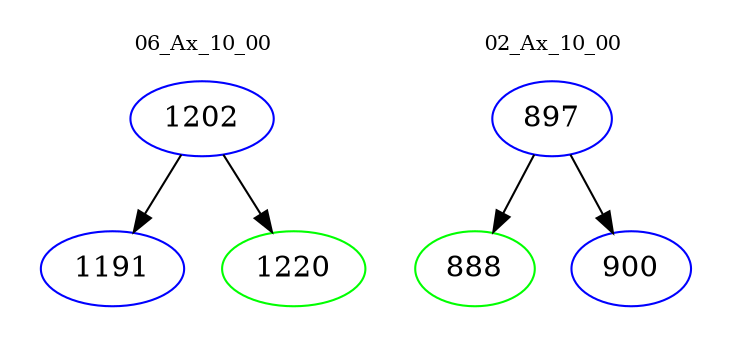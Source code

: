 digraph{
subgraph cluster_0 {
color = white
label = "06_Ax_10_00";
fontsize=10;
T0_1202 [label="1202", color="blue"]
T0_1202 -> T0_1191 [color="black"]
T0_1191 [label="1191", color="blue"]
T0_1202 -> T0_1220 [color="black"]
T0_1220 [label="1220", color="green"]
}
subgraph cluster_1 {
color = white
label = "02_Ax_10_00";
fontsize=10;
T1_897 [label="897", color="blue"]
T1_897 -> T1_888 [color="black"]
T1_888 [label="888", color="green"]
T1_897 -> T1_900 [color="black"]
T1_900 [label="900", color="blue"]
}
}
